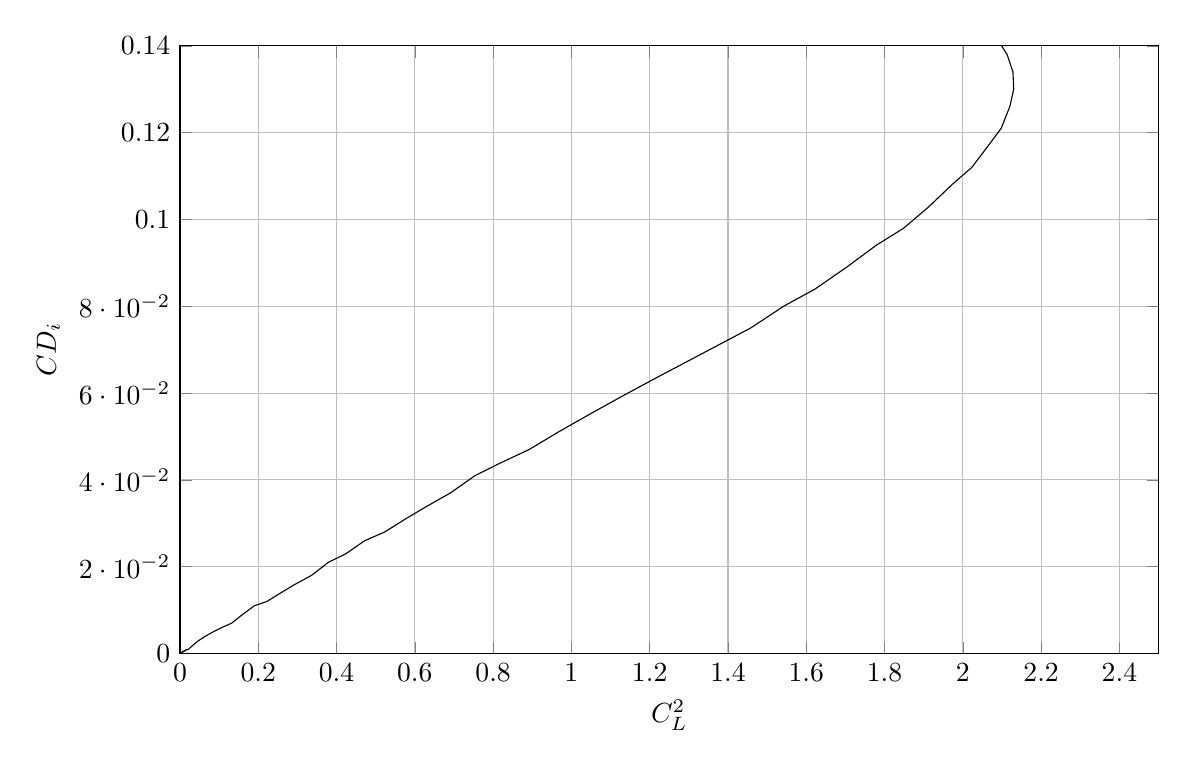% Moment Coefficient vs alpha for Wing respect to A C 
\begin{tikzpicture}

\begin{axis}[
width=14.01cm,
height=9.3cm,
xmin=0,
xmax=2.5,
xlabel={$C_L^2$},
xmajorgrids,
ymin=0,
ymax=0.14,
ylabel={$CD_i$},
ymajorgrids,
]
\addplot [
color=black,
solid
]
table[row sep=crcr]{
0.02	9.90E-04	\\
0.011	5.37E-04	\\
0.005	2.24E-04	\\
0.001	5.11E-05	\\
1.56E-05	1.86E-05	\\
0.002	1.26E-04	\\
0.006	3.74E-04	\\
0.013	7.62E-04	\\
0.022	0.001	\\
0.034	0.002	\\
0.048	0.003	\\
0.065	0.004	\\
0.085	0.005	\\
0.107	0.006	\\
0.132	0.007	\\
0.16	0.009	\\
0.19	0.011	\\
0.222	0.012	\\
0.258	0.014	\\
0.295	0.016	\\
0.336	0.018	\\
0.379	0.021	\\
0.424	0.023	\\
0.472	0.026	\\
0.523	0.028	\\
0.576	0.031	\\
0.632	0.034	\\
0.691	0.037	\\
0.754	0.041	\\
0.821	0.044	\\
0.892	0.047	\\
0.966	0.051	\\
1.044	0.055	\\
1.124	0.059	\\
1.206	0.063	\\
1.29	0.067	\\
1.374	0.071	\\
1.458	0.075	\\
1.542	0.08	\\
1.623	0.084	\\
1.703	0.089	\\
1.778	0.094	\\
1.849	0.098	\\
1.914	0.103	\\
1.972	0.108	\\
2.023	0.112	\\
2.065	0.117	\\
2.098	0.121	\\
2.12	0.126	\\
2.13	0.13	\\
2.128	0.134	\\
2.113	0.138	\\
2.085	0.142	\\
};
\end{axis}
\end{tikzpicture}%
